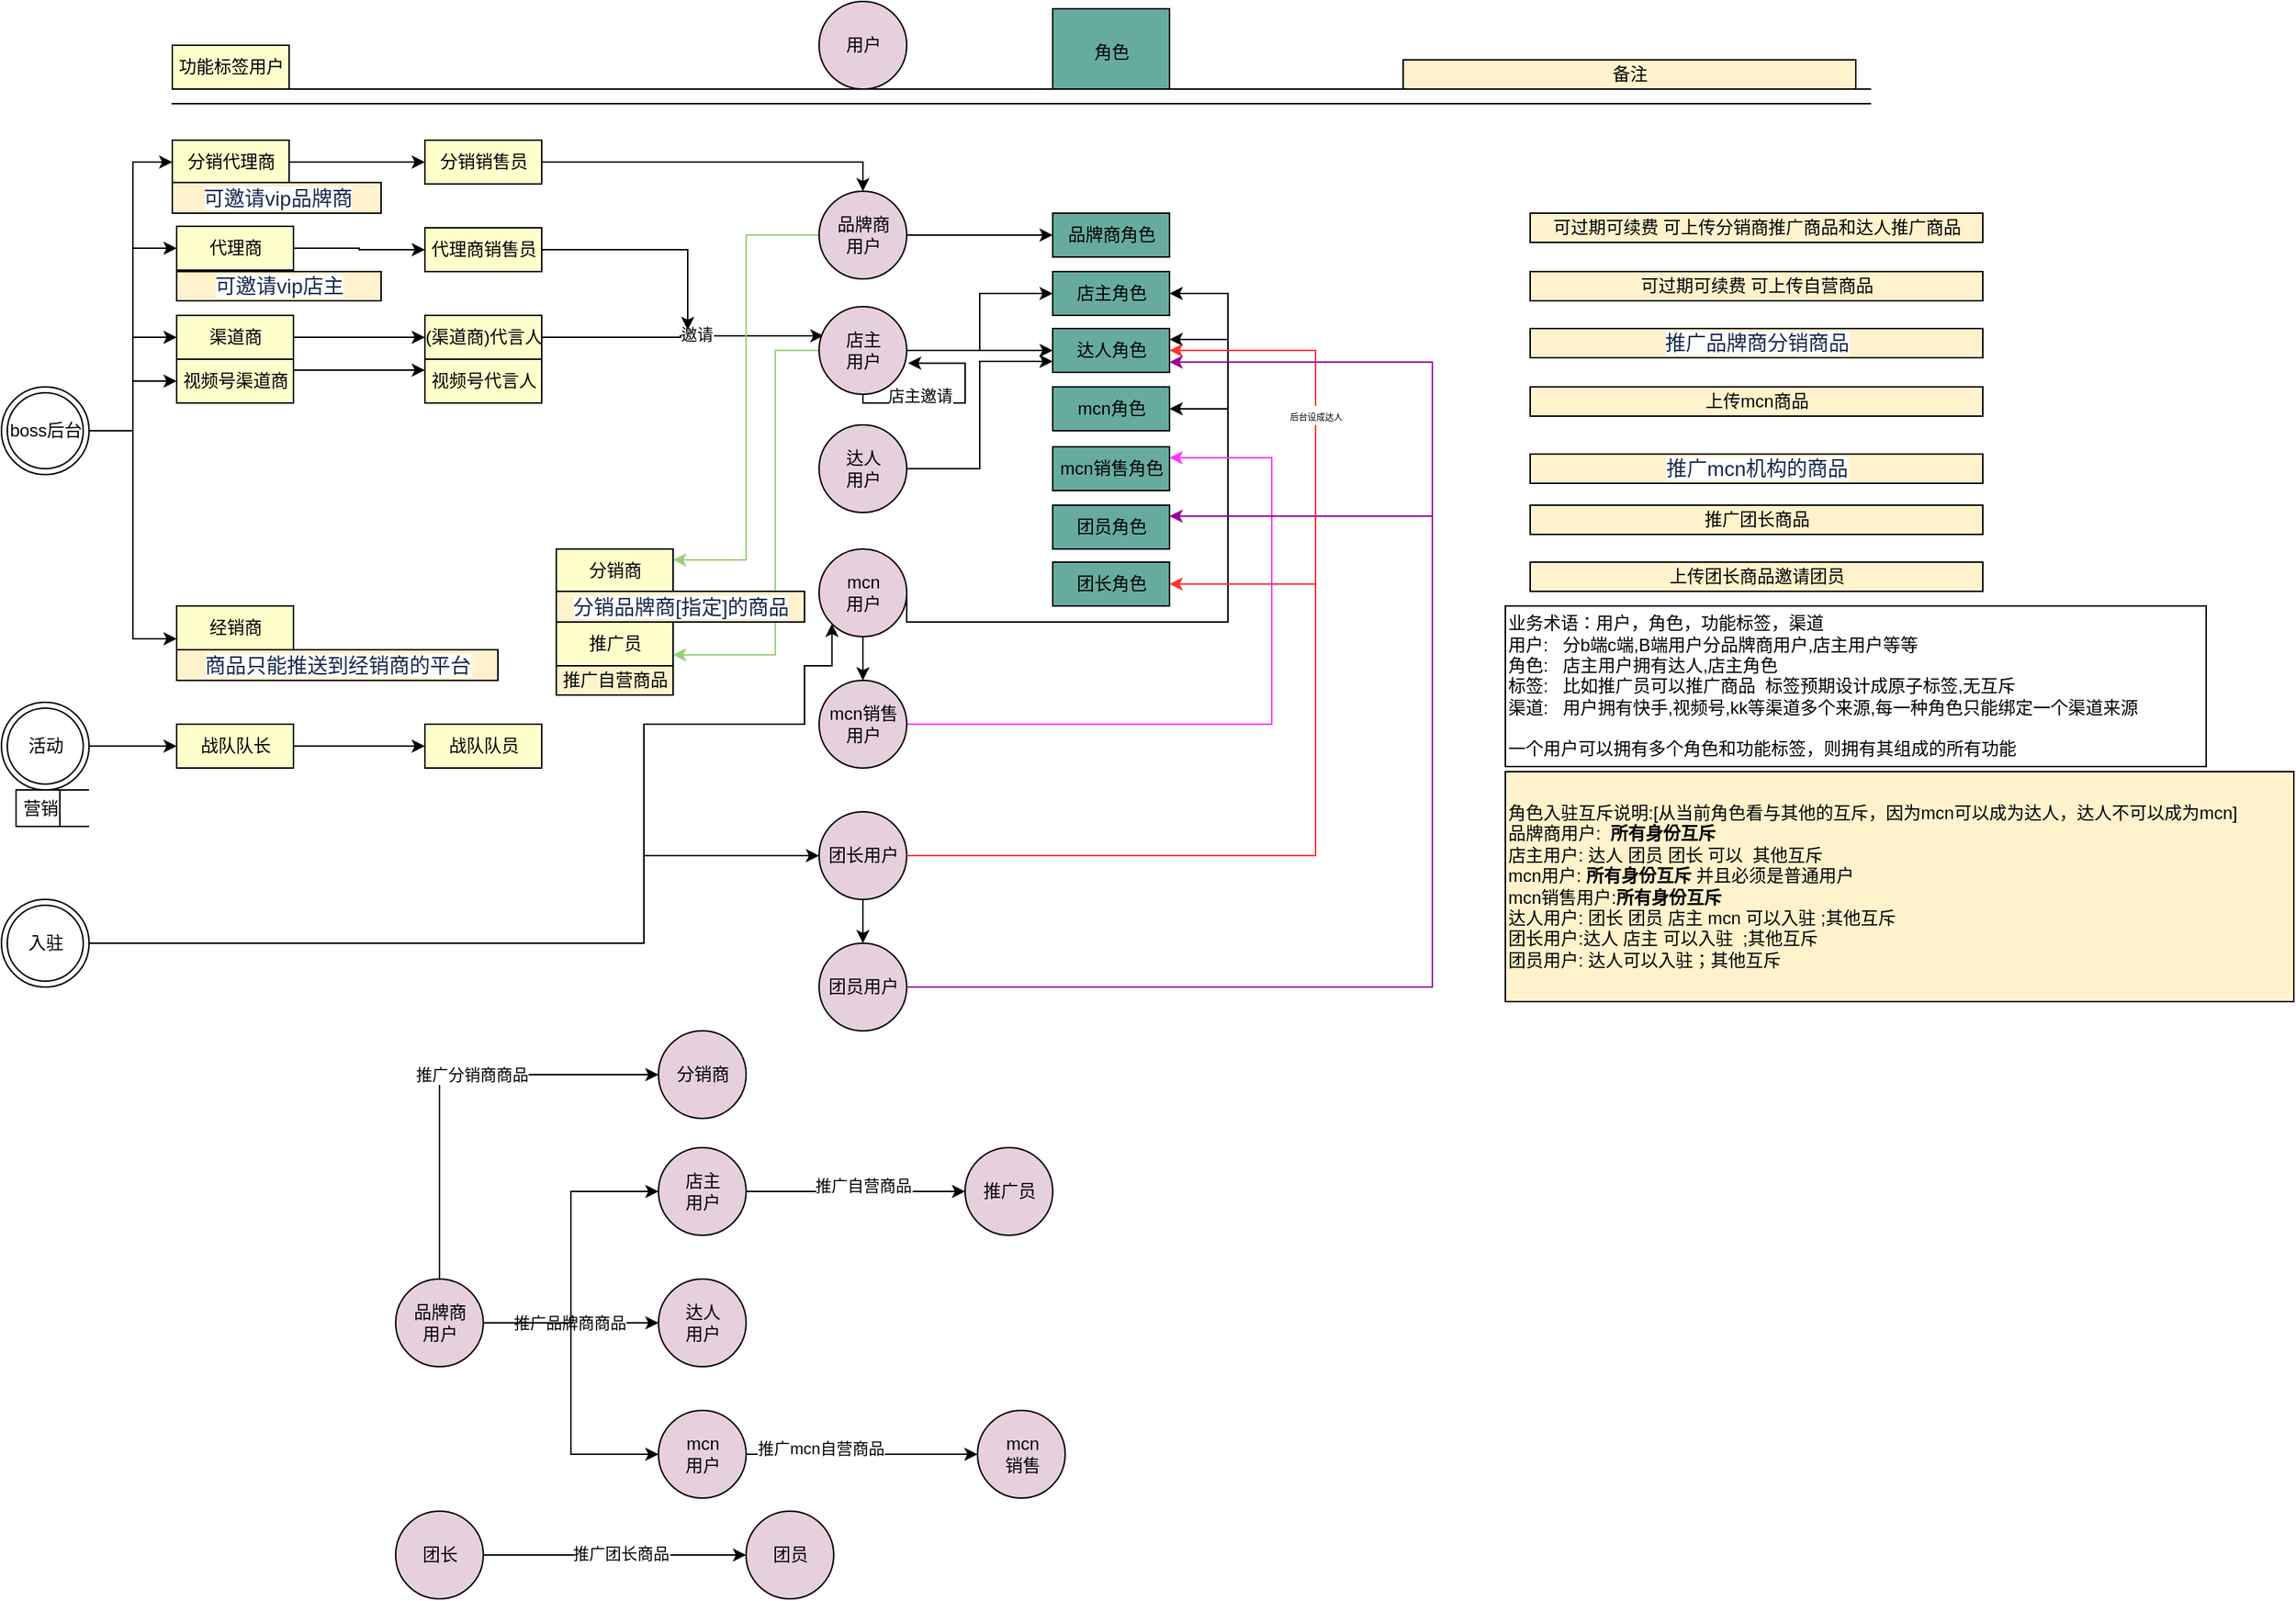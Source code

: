 <mxfile version="14.2.9" type="github"><diagram id="Qkye7AKlpqOIxZT3r_0r" name="Page-1"><mxGraphModel dx="2013" dy="498" grid="1" gridSize="10" guides="1" tooltips="1" connect="1" arrows="1" fold="1" page="1" pageScale="1" pageWidth="827" pageHeight="1169" math="0" shadow="0"><root><mxCell id="0"/><mxCell id="1" parent="0"/><mxCell id="YGHudtXg5oLbGy2z0bL_-9" value="&lt;span&gt;业务术语：&lt;/span&gt;&lt;span&gt;用户，&lt;/span&gt;&lt;span&gt;角色，&lt;/span&gt;&lt;span&gt;功能标签，&lt;/span&gt;&lt;span&gt;渠道&lt;br&gt;用户:&amp;nbsp; &amp;nbsp;分b端c端,B端用户分品牌商用户,店主用户等等&lt;br&gt;角色:&amp;nbsp; &amp;nbsp;店主用户拥有达人,店主角色&lt;br&gt;标签:&amp;nbsp; &amp;nbsp;比如推广员可以推广商品&amp;nbsp; 标签预期设计成原子标签,无互斥&lt;br&gt;渠道:&amp;nbsp; &amp;nbsp;用户拥有快手,视频号,kk等渠道多个来源,&lt;/span&gt;每一种角色只能绑定一个渠道来源&lt;span&gt;&lt;br&gt;&lt;br&gt;一个用户可以拥有多个角色和功能标签，则拥有其组成的所有功能&lt;br&gt;&lt;/span&gt;" style="html=1;dashed=0;whitespace=wrap;align=left;" parent="1" vertex="1"><mxGeometry x="500" y="489" width="480" height="110" as="geometry"/></mxCell><mxCell id="YGHudtXg5oLbGy2z0bL_-10" value="角色" style="html=1;dashed=0;whitespace=wrap;fillColor=#67AB9F;" parent="1" vertex="1"><mxGeometry x="190" y="80" width="80" height="60" as="geometry"/></mxCell><mxCell id="YGHudtXg5oLbGy2z0bL_-11" value="功能标签用户" style="html=1;dashed=0;whitespace=wrap;fillColor=#FFFFCC;" parent="1" vertex="1"><mxGeometry x="-413" y="105" width="80" height="30" as="geometry"/></mxCell><mxCell id="YGHudtXg5oLbGy2z0bL_-12" value="品牌商角色" style="html=1;dashed=0;whitespace=wrap;fillColor=#67AB9F;" parent="1" vertex="1"><mxGeometry x="190" y="220" width="80" height="30" as="geometry"/></mxCell><mxCell id="YGHudtXg5oLbGy2z0bL_-13" value="店主角色" style="html=1;dashed=0;whitespace=wrap;fillColor=#67AB9F;" parent="1" vertex="1"><mxGeometry x="190" y="260" width="80" height="30" as="geometry"/></mxCell><mxCell id="YGHudtXg5oLbGy2z0bL_-14" value="达人角色" style="html=1;dashed=0;whitespace=wrap;fillColor=#67AB9F;" parent="1" vertex="1"><mxGeometry x="190" y="299" width="80" height="30" as="geometry"/></mxCell><mxCell id="YGHudtXg5oLbGy2z0bL_-15" value="mcn角色" style="html=1;dashed=0;whitespace=wrap;fillColor=#67AB9F;" parent="1" vertex="1"><mxGeometry x="190" y="339" width="80" height="30" as="geometry"/></mxCell><mxCell id="YGHudtXg5oLbGy2z0bL_-16" value="mcn销售角色" style="html=1;dashed=0;whitespace=wrap;fillColor=#67AB9F;" parent="1" vertex="1"><mxGeometry x="190" y="380" width="80" height="30" as="geometry"/></mxCell><mxCell id="YGHudtXg5oLbGy2z0bL_-17" value="团员角色" style="html=1;dashed=0;whitespace=wrap;fillColor=#67AB9F;" parent="1" vertex="1"><mxGeometry x="190" y="420" width="80" height="30" as="geometry"/></mxCell><mxCell id="YGHudtXg5oLbGy2z0bL_-18" value="团长角色" style="html=1;dashed=0;whitespace=wrap;fillColor=#67AB9F;" parent="1" vertex="1"><mxGeometry x="190" y="459" width="80" height="30" as="geometry"/></mxCell><mxCell id="YGHudtXg5oLbGy2z0bL_-104" style="edgeStyle=orthogonalEdgeStyle;rounded=0;orthogonalLoop=1;jettySize=auto;html=1;exitX=1;exitY=0.5;exitDx=0;exitDy=0;strokeColor=#000000;fillColor=#7AFFAB;" parent="1" source="YGHudtXg5oLbGy2z0bL_-20" target="YGHudtXg5oLbGy2z0bL_-36" edge="1"><mxGeometry relative="1" as="geometry"/></mxCell><mxCell id="YGHudtXg5oLbGy2z0bL_-20" value="分销代理商" style="html=1;dashed=0;whitespace=wrap;fillColor=#FFFFCC;" parent="1" vertex="1"><mxGeometry x="-413" y="170" width="80" height="30" as="geometry"/></mxCell><mxCell id="YGHudtXg5oLbGy2z0bL_-24" style="edgeStyle=orthogonalEdgeStyle;rounded=0;orthogonalLoop=1;jettySize=auto;html=1;exitX=1;exitY=0.5;exitDx=0;exitDy=0;entryX=0.05;entryY=0.333;entryDx=0;entryDy=0;entryPerimeter=0;" parent="1" source="YGHudtXg5oLbGy2z0bL_-22" target="YGHudtXg5oLbGy2z0bL_-27" edge="1"><mxGeometry relative="1" as="geometry"><mxPoint x="30" y="324" as="targetPoint"/></mxGeometry></mxCell><mxCell id="YGHudtXg5oLbGy2z0bL_-28" value="邀请" style="edgeLabel;html=1;align=center;verticalAlign=middle;resizable=0;points=[];" parent="YGHudtXg5oLbGy2z0bL_-24" vertex="1" connectable="0"><mxGeometry x="0.1" y="1" relative="1" as="geometry"><mxPoint as="offset"/></mxGeometry></mxCell><mxCell id="YGHudtXg5oLbGy2z0bL_-22" value="(渠道商)代言人" style="html=1;dashed=0;whitespace=wrap;fillColor=#FFFFCC;" parent="1" vertex="1"><mxGeometry x="-240" y="290" width="80" height="30" as="geometry"/></mxCell><mxCell id="YGHudtXg5oLbGy2z0bL_-29" style="edgeStyle=orthogonalEdgeStyle;rounded=0;orthogonalLoop=1;jettySize=auto;html=1;exitX=1;exitY=0.5;exitDx=0;exitDy=0;entryX=0;entryY=0.5;entryDx=0;entryDy=0;" parent="1" source="YGHudtXg5oLbGy2z0bL_-27" target="YGHudtXg5oLbGy2z0bL_-13" edge="1"><mxGeometry relative="1" as="geometry"/></mxCell><mxCell id="YGHudtXg5oLbGy2z0bL_-30" style="edgeStyle=orthogonalEdgeStyle;rounded=0;orthogonalLoop=1;jettySize=auto;html=1;exitX=1;exitY=0.5;exitDx=0;exitDy=0;" parent="1" source="YGHudtXg5oLbGy2z0bL_-27" target="YGHudtXg5oLbGy2z0bL_-14" edge="1"><mxGeometry relative="1" as="geometry"/></mxCell><mxCell id="YGHudtXg5oLbGy2z0bL_-109" style="edgeStyle=orthogonalEdgeStyle;rounded=0;orthogonalLoop=1;jettySize=auto;html=1;exitX=0;exitY=0.5;exitDx=0;exitDy=0;entryX=1;entryY=0.75;entryDx=0;entryDy=0;strokeColor=#97D077;fillColor=#7AFFAB;" parent="1" source="YGHudtXg5oLbGy2z0bL_-27" target="YGHudtXg5oLbGy2z0bL_-42" edge="1"><mxGeometry relative="1" as="geometry"><Array as="points"><mxPoint y="314"/><mxPoint y="523"/></Array></mxGeometry></mxCell><mxCell id="YGHudtXg5oLbGy2z0bL_-27" value="店主&lt;br&gt;用户" style="shape=ellipse;html=1;dashed=0;whitespace=wrap;aspect=fixed;perimeter=ellipsePerimeter;fillColor=#E6D0DE;" parent="1" vertex="1"><mxGeometry x="30" y="284" width="60" height="60" as="geometry"/></mxCell><mxCell id="YGHudtXg5oLbGy2z0bL_-105" style="edgeStyle=orthogonalEdgeStyle;rounded=0;orthogonalLoop=1;jettySize=auto;html=1;exitX=1;exitY=0.5;exitDx=0;exitDy=0;entryX=0.5;entryY=0;entryDx=0;entryDy=0;strokeColor=#000000;fillColor=#7AFFAB;" parent="1" source="YGHudtXg5oLbGy2z0bL_-36" target="YGHudtXg5oLbGy2z0bL_-58" edge="1"><mxGeometry relative="1" as="geometry"/></mxCell><mxCell id="YGHudtXg5oLbGy2z0bL_-36" value="分销销售员" style="html=1;dashed=0;whitespace=wrap;fillColor=#FFFFCC;" parent="1" vertex="1"><mxGeometry x="-240" y="170" width="80" height="30" as="geometry"/></mxCell><mxCell id="YGHudtXg5oLbGy2z0bL_-42" value="推广员" style="html=1;dashed=0;whitespace=wrap;fillColor=#FFFFCC;" parent="1" vertex="1"><mxGeometry x="-150" y="500" width="80" height="30" as="geometry"/></mxCell><mxCell id="YGHudtXg5oLbGy2z0bL_-70" style="edgeStyle=orthogonalEdgeStyle;rounded=0;orthogonalLoop=1;jettySize=auto;html=1;exitX=1;exitY=0.5;exitDx=0;exitDy=0;entryX=0;entryY=0.5;entryDx=0;entryDy=0;fillColor=#7AFFAB;" parent="1" source="YGHudtXg5oLbGy2z0bL_-58" target="YGHudtXg5oLbGy2z0bL_-12" edge="1"><mxGeometry relative="1" as="geometry"/></mxCell><mxCell id="YGHudtXg5oLbGy2z0bL_-118" style="edgeStyle=orthogonalEdgeStyle;rounded=0;orthogonalLoop=1;jettySize=auto;html=1;exitX=0;exitY=0.5;exitDx=0;exitDy=0;entryX=1;entryY=0.25;entryDx=0;entryDy=0;strokeColor=#97D077;fillColor=#7AFFAB;" parent="1" source="YGHudtXg5oLbGy2z0bL_-58" target="YGHudtXg5oLbGy2z0bL_-87" edge="1"><mxGeometry relative="1" as="geometry"/></mxCell><mxCell id="YGHudtXg5oLbGy2z0bL_-58" value="品牌商&lt;br&gt;用户" style="shape=ellipse;html=1;dashed=0;whitespace=wrap;aspect=fixed;perimeter=ellipsePerimeter;fillColor=#E6D0DE;" parent="1" vertex="1"><mxGeometry x="30" y="205" width="60" height="60" as="geometry"/></mxCell><mxCell id="YGHudtXg5oLbGy2z0bL_-71" style="edgeStyle=orthogonalEdgeStyle;rounded=0;orthogonalLoop=1;jettySize=auto;html=1;exitX=1;exitY=0.5;exitDx=0;exitDy=0;entryX=0;entryY=0.75;entryDx=0;entryDy=0;fillColor=#7AFFAB;" parent="1" source="YGHudtXg5oLbGy2z0bL_-59" target="YGHudtXg5oLbGy2z0bL_-14" edge="1"><mxGeometry relative="1" as="geometry"/></mxCell><mxCell id="YGHudtXg5oLbGy2z0bL_-59" value="达人&lt;br&gt;用户" style="shape=ellipse;html=1;dashed=0;whitespace=wrap;aspect=fixed;perimeter=ellipsePerimeter;fillColor=#E6D0DE;" parent="1" vertex="1"><mxGeometry x="30" y="365" width="60" height="60" as="geometry"/></mxCell><mxCell id="YGHudtXg5oLbGy2z0bL_-74" style="edgeStyle=orthogonalEdgeStyle;rounded=0;orthogonalLoop=1;jettySize=auto;html=1;exitX=1;exitY=0.5;exitDx=0;exitDy=0;entryX=1;entryY=0.25;entryDx=0;entryDy=0;strokeColor=#000000;fillColor=#7AFFAB;" parent="1" source="YGHudtXg5oLbGy2z0bL_-60" target="YGHudtXg5oLbGy2z0bL_-14" edge="1"><mxGeometry relative="1" as="geometry"><Array as="points"><mxPoint x="90" y="500"/><mxPoint x="310" y="500"/><mxPoint x="310" y="306"/></Array></mxGeometry></mxCell><mxCell id="YGHudtXg5oLbGy2z0bL_-77" style="edgeStyle=orthogonalEdgeStyle;rounded=0;orthogonalLoop=1;jettySize=auto;html=1;exitX=1;exitY=0.5;exitDx=0;exitDy=0;strokeColor=#000000;fillColor=#7AFFAB;entryX=1;entryY=0.5;entryDx=0;entryDy=0;" parent="1" source="YGHudtXg5oLbGy2z0bL_-60" target="YGHudtXg5oLbGy2z0bL_-15" edge="1"><mxGeometry relative="1" as="geometry"><mxPoint x="320" y="400" as="targetPoint"/><Array as="points"><mxPoint x="90" y="500"/><mxPoint x="310" y="500"/><mxPoint x="310" y="354"/></Array></mxGeometry></mxCell><mxCell id="YGHudtXg5oLbGy2z0bL_-78" style="edgeStyle=orthogonalEdgeStyle;rounded=0;orthogonalLoop=1;jettySize=auto;html=1;exitX=1;exitY=0.5;exitDx=0;exitDy=0;entryX=1;entryY=0.5;entryDx=0;entryDy=0;strokeColor=#000000;fillColor=#7AFFAB;" parent="1" source="YGHudtXg5oLbGy2z0bL_-60" target="YGHudtXg5oLbGy2z0bL_-13" edge="1"><mxGeometry relative="1" as="geometry"><Array as="points"><mxPoint x="90" y="500"/><mxPoint x="310" y="500"/><mxPoint x="310" y="275"/></Array></mxGeometry></mxCell><mxCell id="7XowSsbJZNvmo9IsEqXJ-1" style="edgeStyle=orthogonalEdgeStyle;rounded=0;orthogonalLoop=1;jettySize=auto;html=1;exitX=0.5;exitY=1;exitDx=0;exitDy=0;entryX=0.5;entryY=0;entryDx=0;entryDy=0;" parent="1" source="YGHudtXg5oLbGy2z0bL_-60" target="YGHudtXg5oLbGy2z0bL_-61" edge="1"><mxGeometry relative="1" as="geometry"/></mxCell><mxCell id="YGHudtXg5oLbGy2z0bL_-60" value="mcn&lt;br&gt;用户" style="shape=ellipse;html=1;dashed=0;whitespace=wrap;aspect=fixed;perimeter=ellipsePerimeter;fillColor=#E6D0DE;" parent="1" vertex="1"><mxGeometry x="30" y="450" width="60" height="60" as="geometry"/></mxCell><mxCell id="YGHudtXg5oLbGy2z0bL_-76" style="edgeStyle=orthogonalEdgeStyle;rounded=0;orthogonalLoop=1;jettySize=auto;html=1;exitX=1;exitY=0.5;exitDx=0;exitDy=0;entryX=1;entryY=0.25;entryDx=0;entryDy=0;strokeColor=#FF33FF;fillColor=#7AFFAB;" parent="1" source="YGHudtXg5oLbGy2z0bL_-61" target="YGHudtXg5oLbGy2z0bL_-16" edge="1"><mxGeometry relative="1" as="geometry"><Array as="points"><mxPoint x="340" y="570"/><mxPoint x="340" y="388"/></Array></mxGeometry></mxCell><mxCell id="YGHudtXg5oLbGy2z0bL_-61" value="mcn销售&lt;br&gt;用户" style="shape=ellipse;html=1;dashed=0;whitespace=wrap;aspect=fixed;perimeter=ellipsePerimeter;fillColor=#E6D0DE;" parent="1" vertex="1"><mxGeometry x="30" y="540" width="60" height="60" as="geometry"/></mxCell><mxCell id="YGHudtXg5oLbGy2z0bL_-81" style="edgeStyle=orthogonalEdgeStyle;rounded=0;orthogonalLoop=1;jettySize=auto;html=1;exitX=1;exitY=0.5;exitDx=0;exitDy=0;entryX=1;entryY=0.5;entryDx=0;entryDy=0;strokeColor=#FF3333;fillColor=#7AFFAB;" parent="1" source="YGHudtXg5oLbGy2z0bL_-62" target="YGHudtXg5oLbGy2z0bL_-18" edge="1"><mxGeometry relative="1" as="geometry"><Array as="points"><mxPoint x="370" y="660"/><mxPoint x="370" y="474"/></Array></mxGeometry></mxCell><mxCell id="7XowSsbJZNvmo9IsEqXJ-2" style="edgeStyle=orthogonalEdgeStyle;rounded=0;orthogonalLoop=1;jettySize=auto;html=1;exitX=0.5;exitY=1;exitDx=0;exitDy=0;" parent="1" source="YGHudtXg5oLbGy2z0bL_-62" target="YGHudtXg5oLbGy2z0bL_-63" edge="1"><mxGeometry relative="1" as="geometry"/></mxCell><mxCell id="YGHudtXg5oLbGy2z0bL_-62" value="团长用户" style="shape=ellipse;html=1;dashed=0;whitespace=wrap;aspect=fixed;perimeter=ellipsePerimeter;fillColor=#E6D0DE;" parent="1" vertex="1"><mxGeometry x="30" y="630" width="60" height="60" as="geometry"/></mxCell><mxCell id="YGHudtXg5oLbGy2z0bL_-82" style="edgeStyle=orthogonalEdgeStyle;rounded=0;orthogonalLoop=1;jettySize=auto;html=1;exitX=1;exitY=0.5;exitDx=0;exitDy=0;entryX=1;entryY=0.25;entryDx=0;entryDy=0;strokeColor=#990099;fillColor=#7AFFAB;" parent="1" source="YGHudtXg5oLbGy2z0bL_-63" target="YGHudtXg5oLbGy2z0bL_-17" edge="1"><mxGeometry relative="1" as="geometry"><Array as="points"><mxPoint x="450" y="750"/><mxPoint x="450" y="428"/></Array></mxGeometry></mxCell><mxCell id="YGHudtXg5oLbGy2z0bL_-63" value="团员用户" style="shape=ellipse;html=1;dashed=0;whitespace=wrap;aspect=fixed;perimeter=ellipsePerimeter;fillColor=#E6D0DE;" parent="1" vertex="1"><mxGeometry x="30" y="720" width="60" height="60" as="geometry"/></mxCell><mxCell id="YGHudtXg5oLbGy2z0bL_-64" value="用户" style="shape=ellipse;html=1;dashed=0;whitespace=wrap;aspect=fixed;perimeter=ellipsePerimeter;fillColor=#E6D0DE;" parent="1" vertex="1"><mxGeometry x="30" y="75" width="60" height="60" as="geometry"/></mxCell><mxCell id="YGHudtXg5oLbGy2z0bL_-80" value="&lt;span style=&quot;color: rgb(23 , 43 , 77) ; font-family: , , &amp;#34;segoe ui&amp;#34; , &amp;#34;roboto&amp;#34; , &amp;#34;oxygen&amp;#34; , &amp;#34;ubuntu&amp;#34; , &amp;#34;fira sans&amp;#34; , &amp;#34;droid sans&amp;#34; , &amp;#34;helvetica neue&amp;#34; , sans-serif ; font-size: 14px ; text-align: left ; background-color: rgb(255 , 255 , 255)&quot;&gt;推广mcn机构的商品&lt;/span&gt;" style="html=1;dashed=0;whitespace=wrap;fillColor=#FFF2CC;" parent="1" vertex="1"><mxGeometry x="517" y="385" width="310" height="20" as="geometry"/></mxCell><mxCell id="YGHudtXg5oLbGy2z0bL_-83" value="经销商" style="html=1;dashed=0;whitespace=wrap;fillColor=#FFFFCC;" parent="1" vertex="1"><mxGeometry x="-410" y="489" width="80" height="30" as="geometry"/></mxCell><mxCell id="YGHudtXg5oLbGy2z0bL_-94" style="edgeStyle=orthogonalEdgeStyle;rounded=0;orthogonalLoop=1;jettySize=auto;html=1;exitX=1;exitY=0.5;exitDx=0;exitDy=0;entryX=0;entryY=0.5;entryDx=0;entryDy=0;strokeColor=#000000;fillColor=#7AFFAB;" parent="1" source="YGHudtXg5oLbGy2z0bL_-85" target="YGHudtXg5oLbGy2z0bL_-88" edge="1"><mxGeometry relative="1" as="geometry"/></mxCell><mxCell id="YGHudtXg5oLbGy2z0bL_-85" value="战队队长" style="html=1;dashed=0;whitespace=wrap;fillColor=#FFFFCC;" parent="1" vertex="1"><mxGeometry x="-410" y="570" width="80" height="30" as="geometry"/></mxCell><mxCell id="YGHudtXg5oLbGy2z0bL_-87" value="分销商" style="html=1;dashed=0;whitespace=wrap;fillColor=#FFFFCC;" parent="1" vertex="1"><mxGeometry x="-150" y="450" width="80" height="30" as="geometry"/></mxCell><mxCell id="YGHudtXg5oLbGy2z0bL_-88" value="战队队员" style="html=1;dashed=0;whitespace=wrap;fillColor=#FFFFCC;" parent="1" vertex="1"><mxGeometry x="-240" y="570" width="80" height="30" as="geometry"/></mxCell><mxCell id="YGHudtXg5oLbGy2z0bL_-147" style="edgeStyle=orthogonalEdgeStyle;rounded=0;orthogonalLoop=1;jettySize=auto;html=1;exitX=1;exitY=0.25;exitDx=0;exitDy=0;strokeColor=#000000;fillColor=#7AFFAB;" parent="1" source="YGHudtXg5oLbGy2z0bL_-92" edge="1"><mxGeometry relative="1" as="geometry"><mxPoint x="-60" y="300" as="targetPoint"/><Array as="points"><mxPoint x="-160" y="245"/><mxPoint x="-60" y="245"/></Array></mxGeometry></mxCell><mxCell id="YGHudtXg5oLbGy2z0bL_-92" value="代理商销售员" style="html=1;dashed=0;whitespace=wrap;fillColor=#FFFFCC;" parent="1" vertex="1"><mxGeometry x="-240" y="230" width="80" height="30" as="geometry"/></mxCell><mxCell id="YGHudtXg5oLbGy2z0bL_-93" value="视频号代言人" style="html=1;dashed=0;whitespace=wrap;fillColor=#FFFFCC;" parent="1" vertex="1"><mxGeometry x="-240" y="320" width="80" height="30" as="geometry"/></mxCell><mxCell id="YGHudtXg5oLbGy2z0bL_-107" style="edgeStyle=orthogonalEdgeStyle;rounded=0;orthogonalLoop=1;jettySize=auto;html=1;exitX=1;exitY=0.5;exitDx=0;exitDy=0;entryX=0;entryY=0.5;entryDx=0;entryDy=0;strokeColor=#000000;fillColor=#7AFFAB;" parent="1" source="YGHudtXg5oLbGy2z0bL_-97" target="YGHudtXg5oLbGy2z0bL_-22" edge="1"><mxGeometry relative="1" as="geometry"/></mxCell><mxCell id="YGHudtXg5oLbGy2z0bL_-97" value="渠道商" style="html=1;dashed=0;whitespace=wrap;fillColor=#FFFFCC;" parent="1" vertex="1"><mxGeometry x="-410" y="290" width="80" height="30" as="geometry"/></mxCell><mxCell id="YGHudtXg5oLbGy2z0bL_-106" style="edgeStyle=orthogonalEdgeStyle;rounded=0;orthogonalLoop=1;jettySize=auto;html=1;exitX=1;exitY=0.5;exitDx=0;exitDy=0;entryX=0;entryY=0.5;entryDx=0;entryDy=0;strokeColor=#000000;fillColor=#7AFFAB;" parent="1" source="YGHudtXg5oLbGy2z0bL_-98" target="YGHudtXg5oLbGy2z0bL_-92" edge="1"><mxGeometry relative="1" as="geometry"/></mxCell><mxCell id="YGHudtXg5oLbGy2z0bL_-98" value="代理商" style="html=1;dashed=0;whitespace=wrap;fillColor=#FFFFCC;" parent="1" vertex="1"><mxGeometry x="-410" y="229" width="80" height="30" as="geometry"/></mxCell><mxCell id="YGHudtXg5oLbGy2z0bL_-108" style="edgeStyle=orthogonalEdgeStyle;rounded=0;orthogonalLoop=1;jettySize=auto;html=1;exitX=1;exitY=0.25;exitDx=0;exitDy=0;entryX=0;entryY=0.25;entryDx=0;entryDy=0;strokeColor=#000000;fillColor=#7AFFAB;" parent="1" source="YGHudtXg5oLbGy2z0bL_-99" target="YGHudtXg5oLbGy2z0bL_-93" edge="1"><mxGeometry relative="1" as="geometry"/></mxCell><mxCell id="YGHudtXg5oLbGy2z0bL_-99" value="视频号渠道商" style="html=1;dashed=0;whitespace=wrap;fillColor=#FFFFCC;" parent="1" vertex="1"><mxGeometry x="-410" y="320" width="80" height="30" as="geometry"/></mxCell><mxCell id="YGHudtXg5oLbGy2z0bL_-100" value="" style="html=1;dashed=0;whitespace=wrap;shape=partialRectangle;right=0;left=0;fillColor=#FFFFFF;" parent="1" vertex="1"><mxGeometry x="-413" y="135" width="1163" height="10" as="geometry"/></mxCell><mxCell id="YGHudtXg5oLbGy2z0bL_-111" style="edgeStyle=orthogonalEdgeStyle;rounded=0;orthogonalLoop=1;jettySize=auto;html=1;exitX=1;exitY=0.5;exitDx=0;exitDy=0;entryX=0;entryY=0.5;entryDx=0;entryDy=0;strokeColor=#000000;fillColor=#7AFFAB;" parent="1" source="YGHudtXg5oLbGy2z0bL_-110" target="YGHudtXg5oLbGy2z0bL_-98" edge="1"><mxGeometry relative="1" as="geometry"/></mxCell><mxCell id="YGHudtXg5oLbGy2z0bL_-112" style="edgeStyle=orthogonalEdgeStyle;rounded=0;orthogonalLoop=1;jettySize=auto;html=1;exitX=1;exitY=0.5;exitDx=0;exitDy=0;entryX=0;entryY=0.5;entryDx=0;entryDy=0;strokeColor=#000000;fillColor=#7AFFAB;" parent="1" source="YGHudtXg5oLbGy2z0bL_-110" target="YGHudtXg5oLbGy2z0bL_-97" edge="1"><mxGeometry relative="1" as="geometry"/></mxCell><mxCell id="YGHudtXg5oLbGy2z0bL_-113" style="edgeStyle=orthogonalEdgeStyle;rounded=0;orthogonalLoop=1;jettySize=auto;html=1;exitX=1;exitY=0.5;exitDx=0;exitDy=0;entryX=0;entryY=0.5;entryDx=0;entryDy=0;strokeColor=#000000;fillColor=#7AFFAB;" parent="1" source="YGHudtXg5oLbGy2z0bL_-110" target="YGHudtXg5oLbGy2z0bL_-99" edge="1"><mxGeometry relative="1" as="geometry"/></mxCell><mxCell id="YGHudtXg5oLbGy2z0bL_-114" style="edgeStyle=orthogonalEdgeStyle;rounded=0;orthogonalLoop=1;jettySize=auto;html=1;exitX=1;exitY=0.5;exitDx=0;exitDy=0;entryX=0;entryY=0.75;entryDx=0;entryDy=0;strokeColor=#000000;fillColor=#7AFFAB;" parent="1" source="YGHudtXg5oLbGy2z0bL_-110" target="YGHudtXg5oLbGy2z0bL_-83" edge="1"><mxGeometry relative="1" as="geometry"/></mxCell><mxCell id="YGHudtXg5oLbGy2z0bL_-121" style="edgeStyle=orthogonalEdgeStyle;rounded=0;orthogonalLoop=1;jettySize=auto;html=1;exitX=1;exitY=0.5;exitDx=0;exitDy=0;entryX=0;entryY=0.5;entryDx=0;entryDy=0;strokeColor=#000000;fillColor=#7AFFAB;" parent="1" source="YGHudtXg5oLbGy2z0bL_-110" target="YGHudtXg5oLbGy2z0bL_-20" edge="1"><mxGeometry relative="1" as="geometry"><Array as="points"><mxPoint x="-440" y="369"/><mxPoint x="-440" y="185"/></Array></mxGeometry></mxCell><mxCell id="YGHudtXg5oLbGy2z0bL_-110" value="boss后台" style="ellipse;shape=doubleEllipse;html=1;dashed=0;whitespace=wrap;aspect=fixed;fillColor=#FFFFFF;" parent="1" vertex="1"><mxGeometry x="-530" y="339" width="60" height="60" as="geometry"/></mxCell><mxCell id="YGHudtXg5oLbGy2z0bL_-116" style="edgeStyle=orthogonalEdgeStyle;rounded=0;orthogonalLoop=1;jettySize=auto;html=1;exitX=1;exitY=0.5;exitDx=0;exitDy=0;entryX=0;entryY=0.5;entryDx=0;entryDy=0;strokeColor=#000000;fillColor=#7AFFAB;" parent="1" source="YGHudtXg5oLbGy2z0bL_-115" target="YGHudtXg5oLbGy2z0bL_-85" edge="1"><mxGeometry relative="1" as="geometry"/></mxCell><mxCell id="YGHudtXg5oLbGy2z0bL_-115" value="活动" style="ellipse;shape=doubleEllipse;html=1;dashed=0;whitespace=wrap;aspect=fixed;fillColor=#FFFFFF;" parent="1" vertex="1"><mxGeometry x="-530" y="555" width="60" height="60" as="geometry"/></mxCell><mxCell id="YGHudtXg5oLbGy2z0bL_-123" value="营销" style="html=1;dashed=0;whitespace=wrap;shape=mxgraph.dfd.dataStoreID;align=left;spacingLeft=3;points=[[0,0],[0.5,0],[1,0],[0,0.5],[1,0.5],[0,1],[0.5,1],[1,1]];fillColor=#FFFFFF;" parent="1" vertex="1"><mxGeometry x="-520" y="615" width="50" height="25" as="geometry"/></mxCell><mxCell id="YGHudtXg5oLbGy2z0bL_-125" value="上传团长商品邀请团员" style="html=1;dashed=0;whitespace=wrap;fillColor=#FFF2CC;" parent="1" vertex="1"><mxGeometry x="517" y="459" width="310" height="20" as="geometry"/></mxCell><mxCell id="YGHudtXg5oLbGy2z0bL_-126" value="推广团长商品" style="html=1;dashed=0;whitespace=wrap;fillColor=#FFF2CC;" parent="1" vertex="1"><mxGeometry x="517" y="420" width="310" height="20" as="geometry"/></mxCell><mxCell id="YGHudtXg5oLbGy2z0bL_-127" value="上传mcn商品" style="html=1;dashed=0;whitespace=wrap;fillColor=#FFF2CC;" parent="1" vertex="1"><mxGeometry x="517" y="339" width="310" height="20" as="geometry"/></mxCell><mxCell id="YGHudtXg5oLbGy2z0bL_-128" value="&lt;span style=&quot;color: rgb(23 , 43 , 77) ; font-family: , , &amp;#34;segoe ui&amp;#34; , &amp;#34;roboto&amp;#34; , &amp;#34;oxygen&amp;#34; , &amp;#34;ubuntu&amp;#34; , &amp;#34;fira sans&amp;#34; , &amp;#34;droid sans&amp;#34; , &amp;#34;helvetica neue&amp;#34; , sans-serif ; font-size: 14px ; text-align: left ; background-color: rgb(255 , 255 , 255)&quot;&gt;推广品牌商分销商品&lt;/span&gt;" style="html=1;dashed=0;whitespace=wrap;fillColor=#FFF2CC;" parent="1" vertex="1"><mxGeometry x="517" y="299" width="310" height="20" as="geometry"/></mxCell><mxCell id="YGHudtXg5oLbGy2z0bL_-129" value="可过期可续费 可上传自营商品" style="html=1;dashed=0;whitespace=wrap;fillColor=#FFF2CC;" parent="1" vertex="1"><mxGeometry x="517" y="260" width="310" height="20" as="geometry"/></mxCell><mxCell id="YGHudtXg5oLbGy2z0bL_-130" value="可过期可续费 可上传分销商推广商品和达人推广商品" style="html=1;dashed=0;whitespace=wrap;fillColor=#FFF2CC;" parent="1" vertex="1"><mxGeometry x="517" y="220" width="310" height="20" as="geometry"/></mxCell><mxCell id="YGHudtXg5oLbGy2z0bL_-131" value="备注" style="html=1;dashed=0;whitespace=wrap;fillColor=#FFF2CC;" parent="1" vertex="1"><mxGeometry x="430" y="115" width="310" height="20" as="geometry"/></mxCell><mxCell id="YGHudtXg5oLbGy2z0bL_-135" style="edgeStyle=orthogonalEdgeStyle;rounded=0;orthogonalLoop=1;jettySize=auto;html=1;exitX=1;exitY=0.5;exitDx=0;exitDy=0;strokeColor=#FF3333;fillColor=#7AFFAB;entryX=1;entryY=0.5;entryDx=0;entryDy=0;" parent="1" source="YGHudtXg5oLbGy2z0bL_-62" target="YGHudtXg5oLbGy2z0bL_-14" edge="1"><mxGeometry relative="1" as="geometry"><mxPoint x="90" y="646" as="sourcePoint"/><mxPoint x="370" y="340" as="targetPoint"/><Array as="points"><mxPoint x="370" y="660"/><mxPoint x="370" y="314"/></Array></mxGeometry></mxCell><mxCell id="YGHudtXg5oLbGy2z0bL_-136" value="&lt;font style=&quot;font-size: 6px&quot;&gt;后台设成达人&lt;/font&gt;" style="edgeLabel;html=1;align=center;verticalAlign=middle;resizable=0;points=[];" parent="YGHudtXg5oLbGy2z0bL_-135" vertex="1" connectable="0"><mxGeometry x="0.604" relative="1" as="geometry"><mxPoint as="offset"/></mxGeometry></mxCell><mxCell id="YGHudtXg5oLbGy2z0bL_-137" style="edgeStyle=orthogonalEdgeStyle;rounded=0;orthogonalLoop=1;jettySize=auto;html=1;entryX=1;entryY=0.75;entryDx=0;entryDy=0;strokeColor=#990099;fillColor=#7AFFAB;" parent="1" target="YGHudtXg5oLbGy2z0bL_-14" edge="1"><mxGeometry relative="1" as="geometry"><mxPoint x="90" y="750" as="sourcePoint"/><mxPoint x="280" y="437.5" as="targetPoint"/><Array as="points"><mxPoint x="450" y="750"/><mxPoint x="450" y="322"/><mxPoint x="270" y="322"/></Array></mxGeometry></mxCell><mxCell id="YGHudtXg5oLbGy2z0bL_-139" style="edgeStyle=orthogonalEdgeStyle;rounded=0;orthogonalLoop=1;jettySize=auto;html=1;exitX=0.5;exitY=1;exitDx=0;exitDy=0;entryX=1.016;entryY=0.645;entryDx=0;entryDy=0;entryPerimeter=0;strokeColor=#000000;fillColor=#7AFFAB;" parent="1" source="YGHudtXg5oLbGy2z0bL_-27" target="YGHudtXg5oLbGy2z0bL_-27" edge="1"><mxGeometry relative="1" as="geometry"><Array as="points"><mxPoint x="60" y="350"/><mxPoint x="130" y="350"/><mxPoint x="130" y="323"/></Array></mxGeometry></mxCell><mxCell id="YGHudtXg5oLbGy2z0bL_-140" value="店主邀请" style="edgeLabel;html=1;align=center;verticalAlign=middle;resizable=0;points=[];" parent="YGHudtXg5oLbGy2z0bL_-139" vertex="1" connectable="0"><mxGeometry x="-0.367" y="5" relative="1" as="geometry"><mxPoint as="offset"/></mxGeometry></mxCell><mxCell id="YGHudtXg5oLbGy2z0bL_-141" value="推广自营商品" style="html=1;dashed=0;whitespace=wrap;fillColor=#FFF2CC;" parent="1" vertex="1"><mxGeometry x="-150" y="530" width="80" height="20" as="geometry"/></mxCell><mxCell id="YGHudtXg5oLbGy2z0bL_-142" value="&lt;span style=&quot;color: rgb(23 , 43 , 77) ; font-family: , , &amp;#34;segoe ui&amp;#34; , &amp;#34;roboto&amp;#34; , &amp;#34;oxygen&amp;#34; , &amp;#34;ubuntu&amp;#34; , &amp;#34;fira sans&amp;#34; , &amp;#34;droid sans&amp;#34; , &amp;#34;helvetica neue&amp;#34; , sans-serif ; font-size: 14px ; text-align: left ; background-color: rgb(255 , 255 , 255)&quot;&gt;分销品牌商[指定]的商品&lt;/span&gt;" style="html=1;dashed=0;whitespace=wrap;fillColor=#FFF2CC;" parent="1" vertex="1"><mxGeometry x="-150" y="479" width="170" height="21" as="geometry"/></mxCell><mxCell id="YGHudtXg5oLbGy2z0bL_-143" value="&lt;span style=&quot;color: rgb(23 , 43 , 77) ; font-family: , , &amp;#34;segoe ui&amp;#34; , &amp;#34;roboto&amp;#34; , &amp;#34;oxygen&amp;#34; , &amp;#34;ubuntu&amp;#34; , &amp;#34;fira sans&amp;#34; , &amp;#34;droid sans&amp;#34; , &amp;#34;helvetica neue&amp;#34; , sans-serif ; font-size: 14px ; text-align: left ; background-color: rgb(255 , 255 , 255)&quot;&gt;商品只能推送到经销商的平台&lt;/span&gt;&lt;span style=&quot;color: rgba(0 , 0 , 0 , 0) ; font-family: monospace ; font-size: 0px&quot;&gt;3CmxGraphModel%3E%3Croot%3E%3CmxCell%20id%3D%220%22%2F%3E%3CmxCell%20id%3D%221%22%20parent%3D%220%22%2F%3E%3CmxCell%20id%3D%222%22%20value%3D%22%E6%8E%A8%E5%B9%BF%E8%87%AA%E8%90%A5%E5%95%86%E5%93%81%22%20style%3D%22html%3D1%3Bdashed%3D0%3Bwhitespace%3Dwrap%3BfillColor%3D%23FFF2CC%3B%22%20vertex%3D%221%22%20parent%3D%221%22%3E%3CmxGeometry%20x%3D%22-150%22%20y%3D%22479%22%20width%3D%2280%22%20height%3D%2220%22%20as%3D%22geometry%22%2F%3E%3C%2FmxCell%3E%3C%2Froot%3E%3C%2FmxGraphModel%3E&lt;/span&gt;" style="html=1;dashed=0;whitespace=wrap;fillColor=#FFF2CC;" parent="1" vertex="1"><mxGeometry x="-410" y="519" width="220" height="21" as="geometry"/></mxCell><mxCell id="YGHudtXg5oLbGy2z0bL_-145" value="&lt;div style=&quot;text-align: left&quot;&gt;&lt;font color=&quot;#172b4d&quot;&gt;&lt;span style=&quot;font-size: 14px ; background-color: rgb(255 , 255 , 255)&quot;&gt;可邀请vip品牌商&lt;/span&gt;&lt;/font&gt;&lt;/div&gt;" style="html=1;dashed=0;whitespace=wrap;fillColor=#FFF2CC;" parent="1" vertex="1"><mxGeometry x="-413" y="199" width="143" height="21" as="geometry"/></mxCell><mxCell id="YGHudtXg5oLbGy2z0bL_-146" value="&lt;div style=&quot;text-align: left&quot;&gt;&lt;font color=&quot;#172b4d&quot;&gt;&lt;span style=&quot;font-size: 14px ; background-color: rgb(255 , 255 , 255)&quot;&gt;可邀请vip店主&lt;/span&gt;&lt;/font&gt;&lt;/div&gt;" style="html=1;dashed=0;whitespace=wrap;fillColor=#FFF2CC;" parent="1" vertex="1"><mxGeometry x="-410" y="260" width="140" height="20" as="geometry"/></mxCell><mxCell id="YGHudtXg5oLbGy2z0bL_-150" value="&lt;div&gt;&lt;span&gt;角色入驻互斥说明:[从当前角色看与其他的互斥，因为mcn可以成为达人，达人不可以成为mcn]&lt;/span&gt;&lt;/div&gt;&lt;div&gt;品牌商用户:&amp;nbsp; &lt;b&gt;所有身份互斥&lt;/b&gt;&lt;/div&gt;&lt;div&gt;&lt;span&gt;店主用户: 达人 团员 团长 可以&amp;nbsp; 其他互斥&lt;/span&gt;&lt;/div&gt;&lt;div&gt;mcn用户: &lt;b&gt;所有身份互斥 &lt;/b&gt;并且必须是普通用户&lt;/div&gt;&lt;div&gt;mcn销售用户:&lt;b&gt;所有身份互斥&lt;/b&gt;&lt;/div&gt;&lt;div&gt;&lt;span&gt;达人用户: 团长 团员 店主 mcn 可以入驻 ;其他互斥&lt;/span&gt;&lt;/div&gt;&lt;div&gt;&lt;span&gt;团长用户:达人 店主 可以入驻&amp;nbsp; ;其他互斥&lt;/span&gt;&lt;/div&gt;&lt;div&gt;&lt;span&gt;团员用户: 达人可以入驻；其他互斥&lt;/span&gt;&lt;/div&gt;" style="html=1;dashed=0;whitespace=wrap;fillColor=#FFF2CC;align=left;" parent="1" vertex="1"><mxGeometry x="500" y="602.5" width="540" height="157.5" as="geometry"/></mxCell><mxCell id="7XowSsbJZNvmo9IsEqXJ-4" style="edgeStyle=orthogonalEdgeStyle;rounded=0;orthogonalLoop=1;jettySize=auto;html=1;exitX=1;exitY=0.5;exitDx=0;exitDy=0;entryX=0;entryY=1;entryDx=0;entryDy=0;" parent="1" source="7XowSsbJZNvmo9IsEqXJ-3" target="YGHudtXg5oLbGy2z0bL_-60" edge="1"><mxGeometry relative="1" as="geometry"><Array as="points"><mxPoint x="-90" y="720"/><mxPoint x="-90" y="570"/><mxPoint x="20" y="570"/><mxPoint x="20" y="530"/><mxPoint x="39" y="530"/></Array></mxGeometry></mxCell><mxCell id="7XowSsbJZNvmo9IsEqXJ-5" style="edgeStyle=orthogonalEdgeStyle;rounded=0;orthogonalLoop=1;jettySize=auto;html=1;exitX=1;exitY=0.5;exitDx=0;exitDy=0;entryX=0;entryY=0.5;entryDx=0;entryDy=0;" parent="1" source="7XowSsbJZNvmo9IsEqXJ-3" target="YGHudtXg5oLbGy2z0bL_-62" edge="1"><mxGeometry relative="1" as="geometry"><Array as="points"><mxPoint x="-90" y="720"/><mxPoint x="-90" y="660"/></Array></mxGeometry></mxCell><mxCell id="7XowSsbJZNvmo9IsEqXJ-3" value="入驻" style="ellipse;shape=doubleEllipse;html=1;dashed=0;whitespace=wrap;aspect=fixed;fillColor=#FFFFFF;" parent="1" vertex="1"><mxGeometry x="-530" y="690" width="60" height="60" as="geometry"/></mxCell><mxCell id="BpVjMD0XwfIEJ_HBE0vz-5" style="edgeStyle=orthogonalEdgeStyle;rounded=0;orthogonalLoop=1;jettySize=auto;html=1;exitX=1;exitY=0.5;exitDx=0;exitDy=0;entryX=0;entryY=0.5;entryDx=0;entryDy=0;" edge="1" parent="1" source="BpVjMD0XwfIEJ_HBE0vz-1" target="BpVjMD0XwfIEJ_HBE0vz-3"><mxGeometry relative="1" as="geometry"/></mxCell><mxCell id="BpVjMD0XwfIEJ_HBE0vz-18" value="推广品牌商商品" style="edgeLabel;html=1;align=center;verticalAlign=middle;resizable=0;points=[];" vertex="1" connectable="0" parent="BpVjMD0XwfIEJ_HBE0vz-5"><mxGeometry x="-0.025" relative="1" as="geometry"><mxPoint as="offset"/></mxGeometry></mxCell><mxCell id="BpVjMD0XwfIEJ_HBE0vz-19" style="edgeStyle=orthogonalEdgeStyle;rounded=0;orthogonalLoop=1;jettySize=auto;html=1;exitX=1;exitY=0.5;exitDx=0;exitDy=0;entryX=0;entryY=0.5;entryDx=0;entryDy=0;" edge="1" parent="1" source="BpVjMD0XwfIEJ_HBE0vz-1" target="BpVjMD0XwfIEJ_HBE0vz-12"><mxGeometry relative="1" as="geometry"><Array as="points"><mxPoint x="-230" y="980"/><mxPoint x="-230" y="810"/></Array></mxGeometry></mxCell><mxCell id="BpVjMD0XwfIEJ_HBE0vz-26" value="推广分销商商品" style="edgeLabel;html=1;align=center;verticalAlign=middle;resizable=0;points=[];" vertex="1" connectable="0" parent="BpVjMD0XwfIEJ_HBE0vz-19"><mxGeometry x="0.269" relative="1" as="geometry"><mxPoint as="offset"/></mxGeometry></mxCell><mxCell id="BpVjMD0XwfIEJ_HBE0vz-20" style="edgeStyle=orthogonalEdgeStyle;rounded=0;orthogonalLoop=1;jettySize=auto;html=1;exitX=1;exitY=0.5;exitDx=0;exitDy=0;entryX=0;entryY=0.5;entryDx=0;entryDy=0;" edge="1" parent="1" source="BpVjMD0XwfIEJ_HBE0vz-1" target="BpVjMD0XwfIEJ_HBE0vz-2"><mxGeometry relative="1" as="geometry"/></mxCell><mxCell id="BpVjMD0XwfIEJ_HBE0vz-21" style="edgeStyle=orthogonalEdgeStyle;rounded=0;orthogonalLoop=1;jettySize=auto;html=1;exitX=1;exitY=0.5;exitDx=0;exitDy=0;entryX=0;entryY=0.5;entryDx=0;entryDy=0;" edge="1" parent="1" source="BpVjMD0XwfIEJ_HBE0vz-1" target="BpVjMD0XwfIEJ_HBE0vz-4"><mxGeometry relative="1" as="geometry"/></mxCell><mxCell id="BpVjMD0XwfIEJ_HBE0vz-1" value="品牌商&lt;br&gt;用户" style="shape=ellipse;html=1;dashed=0;whitespace=wrap;aspect=fixed;perimeter=ellipsePerimeter;fillColor=#E6D0DE;" vertex="1" parent="1"><mxGeometry x="-260" y="950" width="60" height="60" as="geometry"/></mxCell><mxCell id="BpVjMD0XwfIEJ_HBE0vz-22" style="edgeStyle=orthogonalEdgeStyle;rounded=0;orthogonalLoop=1;jettySize=auto;html=1;exitX=1;exitY=0.5;exitDx=0;exitDy=0;entryX=0;entryY=0.5;entryDx=0;entryDy=0;" edge="1" parent="1" source="BpVjMD0XwfIEJ_HBE0vz-2" target="BpVjMD0XwfIEJ_HBE0vz-9"><mxGeometry relative="1" as="geometry"/></mxCell><mxCell id="BpVjMD0XwfIEJ_HBE0vz-23" value="推广自营商品" style="edgeLabel;html=1;align=center;verticalAlign=middle;resizable=0;points=[];" vertex="1" connectable="0" parent="BpVjMD0XwfIEJ_HBE0vz-22"><mxGeometry x="0.057" y="4" relative="1" as="geometry"><mxPoint as="offset"/></mxGeometry></mxCell><mxCell id="BpVjMD0XwfIEJ_HBE0vz-2" value="店主&lt;br&gt;用户" style="shape=ellipse;html=1;dashed=0;whitespace=wrap;aspect=fixed;perimeter=ellipsePerimeter;fillColor=#E6D0DE;" vertex="1" parent="1"><mxGeometry x="-80" y="860" width="60" height="60" as="geometry"/></mxCell><mxCell id="BpVjMD0XwfIEJ_HBE0vz-3" value="达人&lt;br&gt;用户" style="shape=ellipse;html=1;dashed=0;whitespace=wrap;aspect=fixed;perimeter=ellipsePerimeter;fillColor=#E6D0DE;" vertex="1" parent="1"><mxGeometry x="-80" y="950" width="60" height="60" as="geometry"/></mxCell><mxCell id="BpVjMD0XwfIEJ_HBE0vz-24" style="edgeStyle=orthogonalEdgeStyle;rounded=0;orthogonalLoop=1;jettySize=auto;html=1;exitX=1;exitY=0.5;exitDx=0;exitDy=0;entryX=0;entryY=0.5;entryDx=0;entryDy=0;" edge="1" parent="1" source="BpVjMD0XwfIEJ_HBE0vz-4" target="BpVjMD0XwfIEJ_HBE0vz-8"><mxGeometry relative="1" as="geometry"/></mxCell><mxCell id="BpVjMD0XwfIEJ_HBE0vz-25" value="推广mcn自营商品" style="edgeLabel;html=1;align=center;verticalAlign=middle;resizable=0;points=[];" vertex="1" connectable="0" parent="BpVjMD0XwfIEJ_HBE0vz-24"><mxGeometry x="-0.364" y="4" relative="1" as="geometry"><mxPoint as="offset"/></mxGeometry></mxCell><mxCell id="BpVjMD0XwfIEJ_HBE0vz-4" value="mcn&lt;br&gt;用户" style="shape=ellipse;html=1;dashed=0;whitespace=wrap;aspect=fixed;perimeter=ellipsePerimeter;fillColor=#E6D0DE;" vertex="1" parent="1"><mxGeometry x="-80" y="1040" width="60" height="60" as="geometry"/></mxCell><mxCell id="BpVjMD0XwfIEJ_HBE0vz-8" value="mcn&lt;br&gt;销售" style="shape=ellipse;html=1;dashed=0;whitespace=wrap;aspect=fixed;perimeter=ellipsePerimeter;fillColor=#E6D0DE;" vertex="1" parent="1"><mxGeometry x="138.5" y="1040" width="60" height="60" as="geometry"/></mxCell><mxCell id="BpVjMD0XwfIEJ_HBE0vz-9" value="推广员" style="shape=ellipse;html=1;dashed=0;whitespace=wrap;aspect=fixed;perimeter=ellipsePerimeter;fillColor=#E6D0DE;" vertex="1" parent="1"><mxGeometry x="130" y="860" width="60" height="60" as="geometry"/></mxCell><mxCell id="BpVjMD0XwfIEJ_HBE0vz-14" style="edgeStyle=orthogonalEdgeStyle;rounded=0;orthogonalLoop=1;jettySize=auto;html=1;exitX=1;exitY=0.5;exitDx=0;exitDy=0;" edge="1" parent="1" source="BpVjMD0XwfIEJ_HBE0vz-10" target="BpVjMD0XwfIEJ_HBE0vz-11"><mxGeometry relative="1" as="geometry"/></mxCell><mxCell id="BpVjMD0XwfIEJ_HBE0vz-15" value="推广团长商品" style="edgeLabel;html=1;align=center;verticalAlign=middle;resizable=0;points=[];" vertex="1" connectable="0" parent="BpVjMD0XwfIEJ_HBE0vz-14"><mxGeometry x="0.044" y="1" relative="1" as="geometry"><mxPoint as="offset"/></mxGeometry></mxCell><mxCell id="BpVjMD0XwfIEJ_HBE0vz-10" value="团长" style="shape=ellipse;html=1;dashed=0;whitespace=wrap;aspect=fixed;perimeter=ellipsePerimeter;fillColor=#E6D0DE;" vertex="1" parent="1"><mxGeometry x="-260" y="1109" width="60" height="60" as="geometry"/></mxCell><mxCell id="BpVjMD0XwfIEJ_HBE0vz-11" value="团员" style="shape=ellipse;html=1;dashed=0;whitespace=wrap;aspect=fixed;perimeter=ellipsePerimeter;fillColor=#E6D0DE;" vertex="1" parent="1"><mxGeometry x="-20" y="1109" width="60" height="60" as="geometry"/></mxCell><mxCell id="BpVjMD0XwfIEJ_HBE0vz-12" value="分销商" style="shape=ellipse;html=1;dashed=0;whitespace=wrap;aspect=fixed;perimeter=ellipsePerimeter;fillColor=#E6D0DE;" vertex="1" parent="1"><mxGeometry x="-80" y="780" width="60" height="60" as="geometry"/></mxCell></root></mxGraphModel></diagram></mxfile>